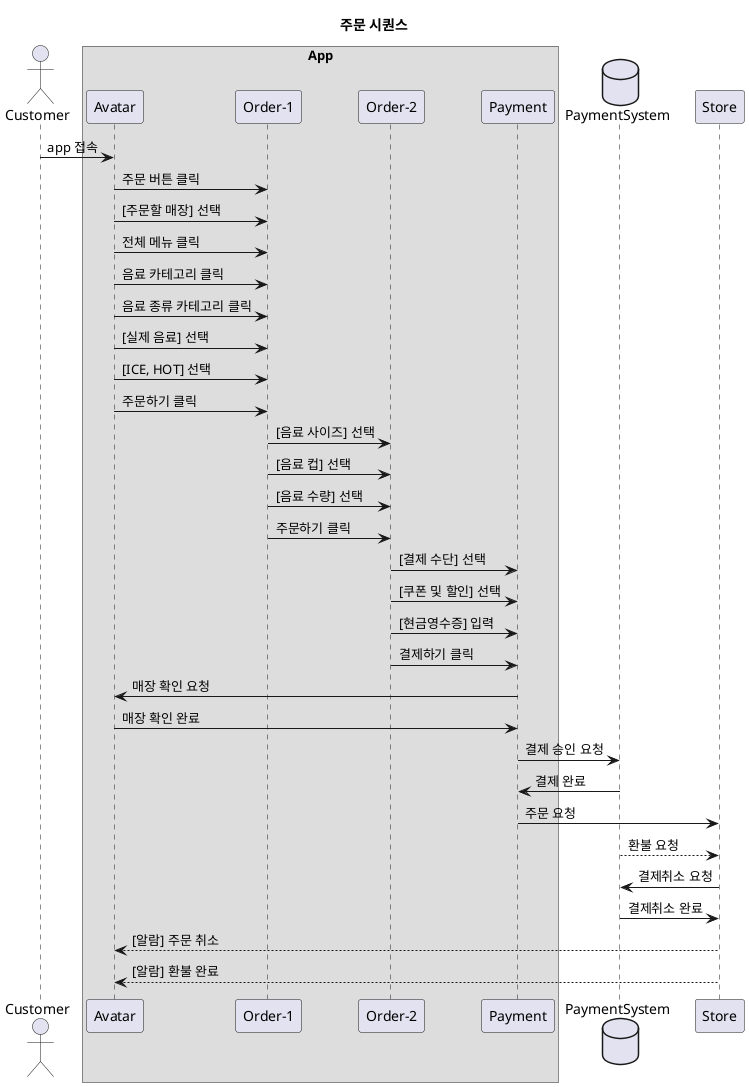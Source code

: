 @startuml
!define APP class backgroundColor LightSkyBlue
!define STORE class backgroundColor PaleGreen
!define ORDER class backgroundColor LightCyan
!define PAYMENT class backgroundColor LightGoldenRodYellow

title 주문 시퀀스


actor Customer as customer

box "App"
participant "Avatar" as avatar
participant "Order-1" as order_1
participant "Order-2" as order_2
participant "Payment" as payment
end box
database PaymentSystem as paymentSystem
participant "Store" as store


customer -> avatar: app 접속
avatar -> order_1 : 주문 버튼 클릭
avatar -> order_1: [주문할 매장] 선택
avatar -> order_1: 전체 메뉴 클릭
avatar -> order_1: 음료 카테고리 클릭
avatar -> order_1: 음료 종류 카테고리 클릭
avatar -> order_1: [실제 음료] 선택
avatar -> order_1: [ICE, HOT] 선택
avatar -> order_1: 주문하기 클릭
order_1 -> order_2: [음료 사이즈] 선택
order_1 -> order_2: [음료 컵] 선택
order_1 -> order_2: [음료 수량] 선택
order_1 -> order_2: 주문하기 클릭
order_2 -> payment: [결제 수단] 선택
order_2 -> payment: [쿠폰 및 할인] 선택
order_2 -> payment: [현금영수증] 입력
order_2 -> payment: 결제하기 클릭
payment -> avatar : 매장 확인 요청
avatar -> payment : 매장 확인 완료
payment -> paymentSystem : 결제 승인 요청
paymentSystem -> payment : 결제 완료
payment -> store : 주문 요청
paymentSystem --> store : 환불 요청
store -> paymentSystem : 결제취소 요청
paymentSystem -> store : 결제취소 완료
store --> avatar : [알람] 주문 취소
store --> avatar : [알람] 환불 완료







@enduml
